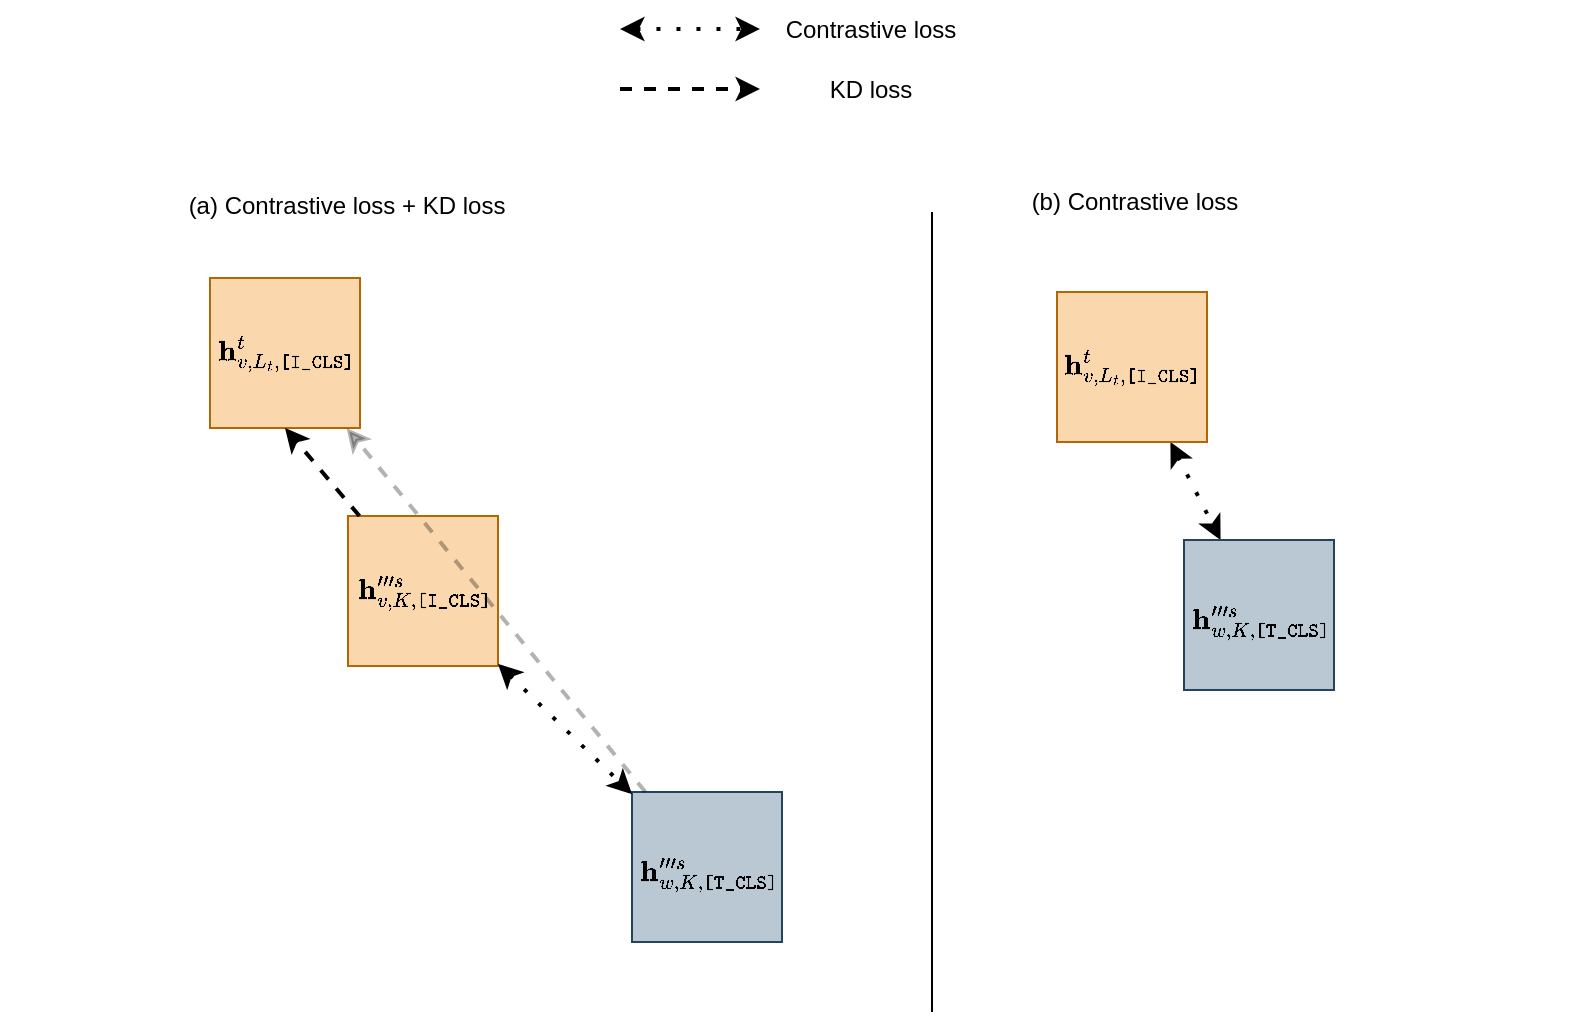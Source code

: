 <mxfile version="24.7.12">
  <diagram name="Page-1" id="RtMJa9Af2m8EYLHBdE7A">
    <mxGraphModel dx="901" dy="507" grid="1" gridSize="10" guides="1" tooltips="1" connect="1" arrows="1" fold="1" page="1" pageScale="1" pageWidth="827" pageHeight="1169" math="1" shadow="0">
      <root>
        <mxCell id="0" />
        <mxCell id="1" parent="0" />
        <mxCell id="BxvPovNHt6wgwya9gG0v-7" value="" style="group" vertex="1" connectable="0" parent="1">
          <mxGeometry x="44" y="143" width="435" height="310" as="geometry" />
        </mxCell>
        <mxCell id="BxvPovNHt6wgwya9gG0v-2" value="" style="rounded=0;whiteSpace=wrap;html=1;fillColor=#fad7ac;strokeColor=#b46504;" vertex="1" parent="BxvPovNHt6wgwya9gG0v-7">
          <mxGeometry x="105" width="75" height="75" as="geometry" />
        </mxCell>
        <mxCell id="BxvPovNHt6wgwya9gG0v-4" value="&lt;font style=&quot;font-size: 12px;&quot;&gt;$$\mathbf{h}^t_{v, L_t, \texttt{[I_CLS]}}$$&lt;/font&gt;" style="text;html=1;align=center;verticalAlign=middle;resizable=0;points=[];autosize=1;strokeColor=none;fillColor=none;" vertex="1" parent="BxvPovNHt6wgwya9gG0v-7">
          <mxGeometry x="22.5" y="22.5" width="240" height="30" as="geometry" />
        </mxCell>
        <mxCell id="BxvPovNHt6wgwya9gG0v-8" value="" style="group" vertex="1" connectable="0" parent="BxvPovNHt6wgwya9gG0v-7">
          <mxGeometry x="74" y="119" width="295" height="80" as="geometry" />
        </mxCell>
        <mxCell id="BxvPovNHt6wgwya9gG0v-5" value="" style="rounded=0;whiteSpace=wrap;html=1;fillColor=#fad7ac;strokeColor=#b46504;" vertex="1" parent="BxvPovNHt6wgwya9gG0v-8">
          <mxGeometry x="100" width="75" height="75" as="geometry" />
        </mxCell>
        <mxCell id="BxvPovNHt6wgwya9gG0v-6" value="&lt;font style=&quot;font-size: 12px;&quot;&gt;$$\mathbf{h}&#39;&#39;&#39;^s_{v, K, \texttt{[I_CLS]}}$$&lt;/font&gt;" style="text;html=1;align=center;verticalAlign=middle;resizable=0;points=[];autosize=1;strokeColor=none;fillColor=none;" vertex="1" parent="BxvPovNHt6wgwya9gG0v-8">
          <mxGeometry x="17.5" y="22.5" width="240" height="30" as="geometry" />
        </mxCell>
        <mxCell id="BxvPovNHt6wgwya9gG0v-25" value="" style="endArrow=classic;html=1;rounded=0;entryX=0.5;entryY=1;entryDx=0;entryDy=0;fillColor=#ffcccc;strokeColor=#000000;dashed=1;strokeWidth=2;" edge="1" parent="BxvPovNHt6wgwya9gG0v-7" source="BxvPovNHt6wgwya9gG0v-5" target="BxvPovNHt6wgwya9gG0v-2">
          <mxGeometry width="50" height="50" relative="1" as="geometry">
            <mxPoint x="335" y="220" as="sourcePoint" />
            <mxPoint x="385" y="170" as="targetPoint" />
          </mxGeometry>
        </mxCell>
        <mxCell id="BxvPovNHt6wgwya9gG0v-9" value="" style="group" vertex="1" connectable="0" parent="1">
          <mxGeometry x="260" y="400" width="300" height="82" as="geometry" />
        </mxCell>
        <mxCell id="BxvPovNHt6wgwya9gG0v-10" value="" style="rounded=0;whiteSpace=wrap;html=1;fillColor=#bac8d3;strokeColor=#23445d;aspect=fixed;" vertex="1" parent="BxvPovNHt6wgwya9gG0v-9">
          <mxGeometry x="100" width="75" height="75" as="geometry" />
        </mxCell>
        <mxCell id="BxvPovNHt6wgwya9gG0v-11" value="&lt;font style=&quot;font-size: 12px;&quot;&gt;$$\mathbf{h}&#39;&#39;&#39;^s_{w, K, \texttt{[T_CLS]}}$$&lt;/font&gt;" style="text;html=1;align=center;verticalAlign=middle;resizable=0;points=[];autosize=1;strokeColor=none;fillColor=none;" vertex="1" parent="BxvPovNHt6wgwya9gG0v-9">
          <mxGeometry x="12.5" y="26.005" width="250" height="30" as="geometry" />
        </mxCell>
        <mxCell id="BxvPovNHt6wgwya9gG0v-27" value="" style="endArrow=classic;startArrow=classic;html=1;rounded=0;dashed=1;dashPattern=1 4;strokeWidth=2;" edge="1" parent="1" source="BxvPovNHt6wgwya9gG0v-5" target="BxvPovNHt6wgwya9gG0v-10">
          <mxGeometry width="50" height="50" relative="1" as="geometry">
            <mxPoint x="390" y="370" as="sourcePoint" />
            <mxPoint x="440" y="320" as="targetPoint" />
          </mxGeometry>
        </mxCell>
        <mxCell id="BxvPovNHt6wgwya9gG0v-28" value="" style="endArrow=classic;html=1;rounded=0;fillColor=#ffcccc;strokeColor=#000000;dashed=1;strokeWidth=2;opacity=30;" edge="1" parent="1" source="BxvPovNHt6wgwya9gG0v-10" target="BxvPovNHt6wgwya9gG0v-2">
          <mxGeometry width="50" height="50" relative="1" as="geometry">
            <mxPoint x="215" y="330" as="sourcePoint" />
            <mxPoint x="215" y="250" as="targetPoint" />
          </mxGeometry>
        </mxCell>
        <mxCell id="BxvPovNHt6wgwya9gG0v-29" value="" style="endArrow=classic;startArrow=classic;html=1;rounded=0;dashed=1;dashPattern=1 4;strokeWidth=2;" edge="1" parent="1" source="BxvPovNHt6wgwya9gG0v-40" target="BxvPovNHt6wgwya9gG0v-43">
          <mxGeometry width="50" height="50" relative="1" as="geometry">
            <mxPoint x="625.224" y="230" as="sourcePoint" />
            <mxPoint x="654.776" y="274" as="targetPoint" />
          </mxGeometry>
        </mxCell>
        <mxCell id="BxvPovNHt6wgwya9gG0v-35" value="" style="endArrow=none;html=1;rounded=0;" edge="1" parent="1">
          <mxGeometry width="50" height="50" relative="1" as="geometry">
            <mxPoint x="510" y="510" as="sourcePoint" />
            <mxPoint x="510" y="110" as="targetPoint" />
          </mxGeometry>
        </mxCell>
        <mxCell id="BxvPovNHt6wgwya9gG0v-36" value="" style="group" vertex="1" connectable="0" parent="1">
          <mxGeometry x="354" y="4" width="180" height="60" as="geometry" />
        </mxCell>
        <mxCell id="BxvPovNHt6wgwya9gG0v-31" value="" style="endArrow=classic;startArrow=classic;html=1;rounded=0;dashed=1;dashPattern=1 4;strokeWidth=2;" edge="1" parent="BxvPovNHt6wgwya9gG0v-36">
          <mxGeometry width="50" height="50" relative="1" as="geometry">
            <mxPoint y="14.5" as="sourcePoint" />
            <mxPoint x="70" y="14.5" as="targetPoint" />
          </mxGeometry>
        </mxCell>
        <mxCell id="BxvPovNHt6wgwya9gG0v-32" value="Contrastive loss" style="text;html=1;align=center;verticalAlign=middle;resizable=0;points=[];autosize=1;strokeColor=none;fillColor=none;" vertex="1" parent="BxvPovNHt6wgwya9gG0v-36">
          <mxGeometry x="70" width="110" height="30" as="geometry" />
        </mxCell>
        <mxCell id="BxvPovNHt6wgwya9gG0v-33" value="" style="endArrow=classic;startArrow=none;html=1;rounded=0;dashed=1;strokeWidth=2;startFill=0;" edge="1" parent="BxvPovNHt6wgwya9gG0v-36">
          <mxGeometry width="50" height="50" relative="1" as="geometry">
            <mxPoint y="44.5" as="sourcePoint" />
            <mxPoint x="70" y="44.5" as="targetPoint" />
          </mxGeometry>
        </mxCell>
        <mxCell id="BxvPovNHt6wgwya9gG0v-34" value="KD loss" style="text;html=1;align=center;verticalAlign=middle;resizable=0;points=[];autosize=1;strokeColor=none;fillColor=none;" vertex="1" parent="BxvPovNHt6wgwya9gG0v-36">
          <mxGeometry x="95" y="30" width="60" height="30" as="geometry" />
        </mxCell>
        <mxCell id="BxvPovNHt6wgwya9gG0v-37" value="(a) Contrastive loss + KD loss" style="text;html=1;align=center;verticalAlign=middle;resizable=0;points=[];autosize=1;strokeColor=none;fillColor=none;" vertex="1" parent="1">
          <mxGeometry x="127" y="92" width="180" height="30" as="geometry" />
        </mxCell>
        <mxCell id="BxvPovNHt6wgwya9gG0v-38" value="(b) Contrastive loss" style="text;html=1;align=center;verticalAlign=middle;resizable=0;points=[];autosize=1;strokeColor=none;fillColor=none;" vertex="1" parent="1">
          <mxGeometry x="550" y="92" width="121" height="26" as="geometry" />
        </mxCell>
        <mxCell id="BxvPovNHt6wgwya9gG0v-40" value="" style="rounded=0;whiteSpace=wrap;html=1;fillColor=#fad7ac;strokeColor=#b46504;" vertex="1" parent="1">
          <mxGeometry x="572.5" y="150" width="75" height="75" as="geometry" />
        </mxCell>
        <mxCell id="BxvPovNHt6wgwya9gG0v-41" value="&lt;font style=&quot;font-size: 12px;&quot;&gt;$$\mathbf{h}^t_{v, L_t, \texttt{[I_CLS]}}$$&lt;/font&gt;" style="text;html=1;align=center;verticalAlign=middle;resizable=0;points=[];autosize=1;strokeColor=none;fillColor=none;" vertex="1" parent="1">
          <mxGeometry x="490" y="172.5" width="240" height="30" as="geometry" />
        </mxCell>
        <mxCell id="BxvPovNHt6wgwya9gG0v-42" value="" style="group" vertex="1" connectable="0" parent="1">
          <mxGeometry x="536" y="274" width="300" height="82" as="geometry" />
        </mxCell>
        <mxCell id="BxvPovNHt6wgwya9gG0v-43" value="" style="rounded=0;whiteSpace=wrap;html=1;fillColor=#bac8d3;strokeColor=#23445d;aspect=fixed;" vertex="1" parent="BxvPovNHt6wgwya9gG0v-42">
          <mxGeometry x="100" width="75" height="75" as="geometry" />
        </mxCell>
        <mxCell id="BxvPovNHt6wgwya9gG0v-44" value="&lt;font style=&quot;font-size: 12px;&quot;&gt;$$\mathbf{h}&#39;&#39;&#39;^s_{w, K, \texttt{[T_CLS]}}$$&lt;/font&gt;" style="text;html=1;align=center;verticalAlign=middle;resizable=0;points=[];autosize=1;strokeColor=none;fillColor=none;" vertex="1" parent="BxvPovNHt6wgwya9gG0v-42">
          <mxGeometry x="12.5" y="26.005" width="250" height="30" as="geometry" />
        </mxCell>
      </root>
    </mxGraphModel>
  </diagram>
</mxfile>
